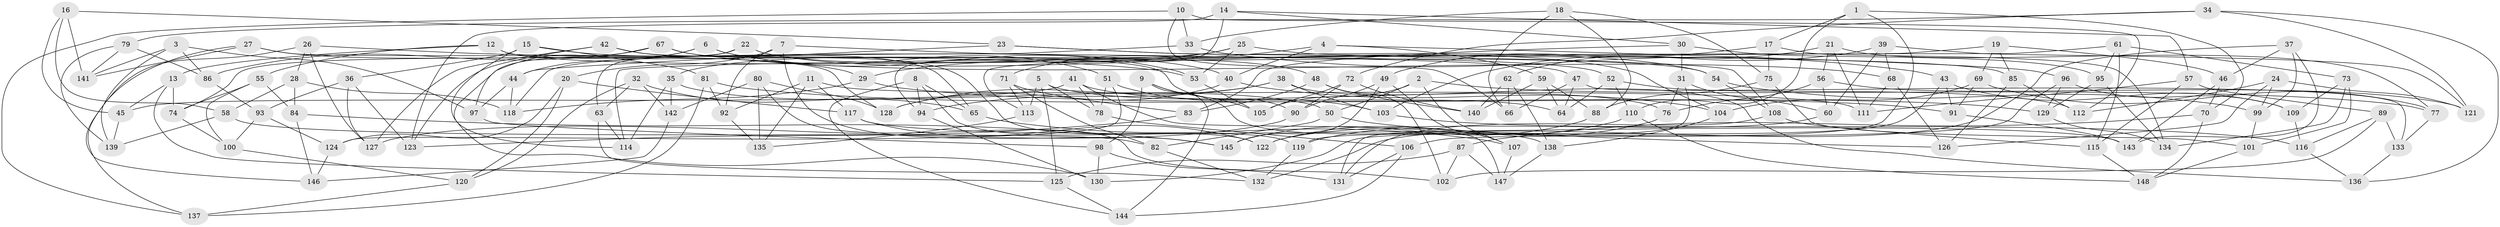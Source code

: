 // Generated by graph-tools (version 1.1) at 2025/27/03/09/25 03:27:02]
// undirected, 148 vertices, 296 edges
graph export_dot {
graph [start="1"]
  node [color=gray90,style=filled];
  1;
  2;
  3;
  4;
  5;
  6;
  7;
  8;
  9;
  10;
  11;
  12;
  13;
  14;
  15;
  16;
  17;
  18;
  19;
  20;
  21;
  22;
  23;
  24;
  25;
  26;
  27;
  28;
  29;
  30;
  31;
  32;
  33;
  34;
  35;
  36;
  37;
  38;
  39;
  40;
  41;
  42;
  43;
  44;
  45;
  46;
  47;
  48;
  49;
  50;
  51;
  52;
  53;
  54;
  55;
  56;
  57;
  58;
  59;
  60;
  61;
  62;
  63;
  64;
  65;
  66;
  67;
  68;
  69;
  70;
  71;
  72;
  73;
  74;
  75;
  76;
  77;
  78;
  79;
  80;
  81;
  82;
  83;
  84;
  85;
  86;
  87;
  88;
  89;
  90;
  91;
  92;
  93;
  94;
  95;
  96;
  97;
  98;
  99;
  100;
  101;
  102;
  103;
  104;
  105;
  106;
  107;
  108;
  109;
  110;
  111;
  112;
  113;
  114;
  115;
  116;
  117;
  118;
  119;
  120;
  121;
  122;
  123;
  124;
  125;
  126;
  127;
  128;
  129;
  130;
  131;
  132;
  133;
  134;
  135;
  136;
  137;
  138;
  139;
  140;
  141;
  142;
  143;
  144;
  145;
  146;
  147;
  148;
  1 -- 119;
  1 -- 70;
  1 -- 110;
  1 -- 17;
  2 -- 107;
  2 -- 105;
  2 -- 77;
  2 -- 50;
  3 -- 86;
  3 -- 139;
  3 -- 141;
  3 -- 97;
  4 -- 71;
  4 -- 59;
  4 -- 40;
  4 -- 96;
  5 -- 78;
  5 -- 113;
  5 -- 76;
  5 -- 125;
  6 -- 130;
  6 -- 44;
  6 -- 51;
  6 -- 53;
  7 -- 92;
  7 -- 47;
  7 -- 20;
  7 -- 145;
  8 -- 65;
  8 -- 94;
  8 -- 122;
  8 -- 144;
  9 -- 144;
  9 -- 138;
  9 -- 98;
  9 -- 105;
  10 -- 33;
  10 -- 137;
  10 -- 66;
  10 -- 112;
  11 -- 111;
  11 -- 92;
  11 -- 117;
  11 -- 135;
  12 -- 13;
  12 -- 90;
  12 -- 55;
  12 -- 54;
  13 -- 74;
  13 -- 125;
  13 -- 45;
  14 -- 123;
  14 -- 57;
  14 -- 94;
  14 -- 30;
  15 -- 36;
  15 -- 81;
  15 -- 40;
  15 -- 114;
  16 -- 58;
  16 -- 141;
  16 -- 23;
  16 -- 45;
  17 -- 75;
  17 -- 49;
  17 -- 134;
  18 -- 33;
  18 -- 88;
  18 -- 66;
  18 -- 75;
  19 -- 114;
  19 -- 85;
  19 -- 69;
  19 -- 46;
  20 -- 124;
  20 -- 120;
  20 -- 117;
  21 -- 77;
  21 -- 56;
  21 -- 62;
  21 -- 111;
  22 -- 104;
  22 -- 63;
  22 -- 74;
  22 -- 48;
  23 -- 54;
  23 -- 108;
  23 -- 44;
  24 -- 99;
  24 -- 126;
  24 -- 121;
  24 -- 112;
  25 -- 29;
  25 -- 35;
  25 -- 53;
  25 -- 85;
  26 -- 28;
  26 -- 53;
  26 -- 127;
  26 -- 137;
  27 -- 128;
  27 -- 146;
  27 -- 141;
  27 -- 29;
  28 -- 84;
  28 -- 58;
  28 -- 118;
  29 -- 118;
  29 -- 129;
  30 -- 95;
  30 -- 31;
  30 -- 83;
  31 -- 131;
  31 -- 76;
  31 -- 60;
  32 -- 142;
  32 -- 63;
  32 -- 65;
  32 -- 120;
  33 -- 118;
  33 -- 43;
  34 -- 72;
  34 -- 121;
  34 -- 79;
  34 -- 136;
  35 -- 142;
  35 -- 50;
  35 -- 114;
  36 -- 93;
  36 -- 127;
  36 -- 123;
  37 -- 143;
  37 -- 132;
  37 -- 99;
  37 -- 46;
  38 -- 136;
  38 -- 103;
  38 -- 128;
  38 -- 94;
  39 -- 121;
  39 -- 68;
  39 -- 103;
  39 -- 60;
  40 -- 128;
  40 -- 104;
  41 -- 147;
  41 -- 78;
  41 -- 45;
  41 -- 64;
  42 -- 52;
  42 -- 65;
  42 -- 127;
  42 -- 123;
  43 -- 130;
  43 -- 91;
  43 -- 109;
  44 -- 97;
  44 -- 118;
  45 -- 139;
  46 -- 70;
  46 -- 143;
  47 -- 133;
  47 -- 64;
  47 -- 66;
  48 -- 83;
  48 -- 102;
  48 -- 140;
  49 -- 107;
  49 -- 145;
  49 -- 90;
  50 -- 82;
  50 -- 126;
  51 -- 124;
  51 -- 78;
  51 -- 103;
  52 -- 110;
  52 -- 112;
  52 -- 64;
  53 -- 105;
  54 -- 99;
  54 -- 108;
  55 -- 74;
  55 -- 84;
  55 -- 100;
  56 -- 60;
  56 -- 76;
  56 -- 121;
  57 -- 115;
  57 -- 89;
  57 -- 111;
  58 -- 139;
  58 -- 82;
  59 -- 64;
  59 -- 88;
  59 -- 140;
  60 -- 122;
  61 -- 113;
  61 -- 73;
  61 -- 115;
  61 -- 95;
  62 -- 140;
  62 -- 66;
  62 -- 138;
  63 -- 132;
  63 -- 114;
  65 -- 107;
  67 -- 97;
  67 -- 119;
  67 -- 86;
  67 -- 68;
  68 -- 111;
  68 -- 126;
  69 -- 77;
  69 -- 104;
  69 -- 91;
  70 -- 148;
  70 -- 87;
  71 -- 82;
  71 -- 113;
  71 -- 83;
  72 -- 90;
  72 -- 140;
  72 -- 105;
  73 -- 134;
  73 -- 101;
  73 -- 109;
  74 -- 100;
  75 -- 88;
  75 -- 101;
  76 -- 119;
  77 -- 133;
  78 -- 106;
  79 -- 139;
  79 -- 141;
  79 -- 86;
  80 -- 102;
  80 -- 128;
  80 -- 135;
  80 -- 142;
  81 -- 91;
  81 -- 92;
  81 -- 137;
  82 -- 132;
  83 -- 123;
  84 -- 146;
  84 -- 145;
  85 -- 126;
  85 -- 112;
  86 -- 93;
  87 -- 125;
  87 -- 102;
  87 -- 147;
  88 -- 145;
  89 -- 116;
  89 -- 133;
  89 -- 102;
  90 -- 127;
  91 -- 143;
  92 -- 135;
  93 -- 100;
  93 -- 124;
  94 -- 130;
  95 -- 134;
  95 -- 129;
  96 -- 109;
  96 -- 129;
  96 -- 106;
  97 -- 98;
  98 -- 131;
  98 -- 130;
  99 -- 101;
  100 -- 120;
  101 -- 148;
  103 -- 116;
  104 -- 138;
  106 -- 144;
  106 -- 131;
  107 -- 147;
  108 -- 131;
  108 -- 115;
  109 -- 116;
  110 -- 122;
  110 -- 148;
  113 -- 135;
  115 -- 148;
  116 -- 136;
  117 -- 143;
  117 -- 122;
  119 -- 132;
  120 -- 137;
  124 -- 146;
  125 -- 144;
  129 -- 134;
  133 -- 136;
  138 -- 147;
  142 -- 146;
}
